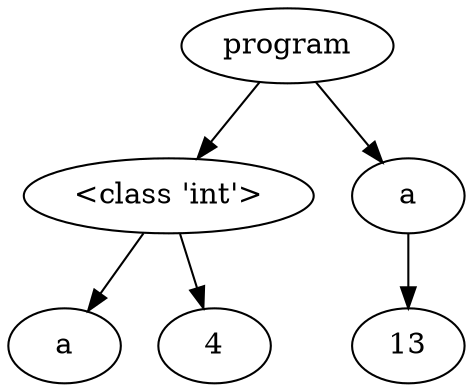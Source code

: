 digraph G { 
"<AST.AST object at 0x000001FB179EE1F0> (0)"[label="program"]
"<AST.ASTDataType object at 0x000001FB179F71F0> (1)"[label="<class 'int'>"]
"<AST.AST object at 0x000001FB179EE1F0> (0)"->"<AST.ASTDataType object at 0x000001FB179F71F0> (1)"
"<AST.ASTDataType object at 0x000001FB179F71F0> (1)"[label="<class 'int'>"]
"<AST.ASTVariable object at 0x000001FB179F76A0> (2)"[label="a"]
"<AST.ASTDataType object at 0x000001FB179F71F0> (1)"->"<AST.ASTVariable object at 0x000001FB179F76A0> (2)"
"<AST.AST object at 0x000001FB179F76D0> (2)"[label="4"]
"<AST.ASTDataType object at 0x000001FB179F71F0> (1)"->"<AST.AST object at 0x000001FB179F76D0> (2)"
"<AST.ASTVariable object at 0x000001FB179F7C40> (1)"[label="a"]
"<AST.AST object at 0x000001FB179EE1F0> (0)"->"<AST.ASTVariable object at 0x000001FB179F7C40> (1)"
"<AST.ASTVariable object at 0x000001FB179F7C40> (1)"[label="a"]
"<AST.ASTOperator object at 0x000001FB179F7E20> (2)"[label="13"]
"<AST.ASTVariable object at 0x000001FB179F7C40> (1)"->"<AST.ASTOperator object at 0x000001FB179F7E20> (2)"
}